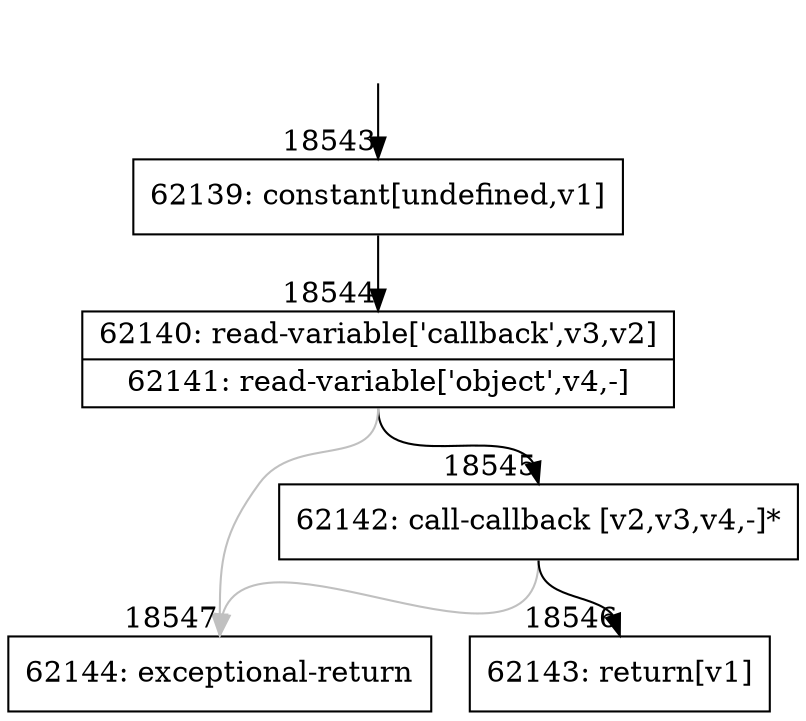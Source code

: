digraph {
rankdir="TD"
BB_entry1598[shape=none,label=""];
BB_entry1598 -> BB18543 [tailport=s, headport=n, headlabel="    18543"]
BB18543 [shape=record label="{62139: constant[undefined,v1]}" ] 
BB18543 -> BB18544 [tailport=s, headport=n, headlabel="      18544"]
BB18544 [shape=record label="{62140: read-variable['callback',v3,v2]|62141: read-variable['object',v4,-]}" ] 
BB18544 -> BB18545 [tailport=s, headport=n, headlabel="      18545"]
BB18544 -> BB18547 [tailport=s, headport=n, color=gray, headlabel="      18547"]
BB18545 [shape=record label="{62142: call-callback [v2,v3,v4,-]*}" ] 
BB18545 -> BB18546 [tailport=s, headport=n, headlabel="      18546"]
BB18545 -> BB18547 [tailport=s, headport=n, color=gray]
BB18546 [shape=record label="{62143: return[v1]}" ] 
BB18547 [shape=record label="{62144: exceptional-return}" ] 
//#$~ 34782
}
